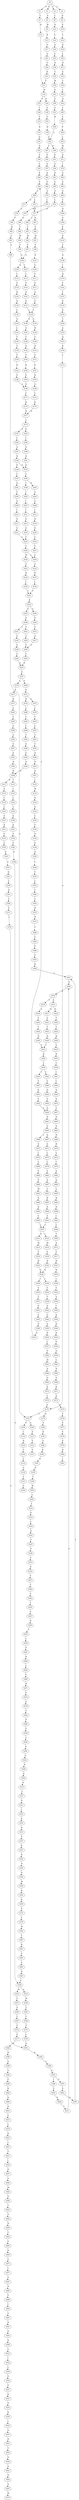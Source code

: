 strict digraph  {
	S0 -> S1 [ label = D ];
	S0 -> S2 [ label = S ];
	S0 -> S3 [ label = A ];
	S0 -> S4 [ label = G ];
	S1 -> S5 [ label = G ];
	S2 -> S6 [ label = N ];
	S3 -> S7 [ label = Y ];
	S4 -> S8 [ label = I ];
	S5 -> S9 [ label = M ];
	S6 -> S10 [ label = E ];
	S7 -> S11 [ label = H ];
	S8 -> S12 [ label = Q ];
	S9 -> S13 [ label = K ];
	S10 -> S14 [ label = L ];
	S11 -> S15 [ label = Y ];
	S12 -> S16 [ label = L ];
	S13 -> S17 [ label = V ];
	S14 -> S18 [ label = D ];
	S15 -> S19 [ label = W ];
	S16 -> S20 [ label = A ];
	S17 -> S21 [ label = A ];
	S18 -> S22 [ label = L ];
	S19 -> S23 [ label = S ];
	S19 -> S24 [ label = N ];
	S20 -> S25 [ label = Y ];
	S21 -> S26 [ label = Y ];
	S22 -> S27 [ label = H ];
	S23 -> S28 [ label = I ];
	S24 -> S29 [ label = V ];
	S25 -> S30 [ label = N ];
	S26 -> S31 [ label = H ];
	S27 -> S32 [ label = G ];
	S28 -> S33 [ label = V ];
	S29 -> S34 [ label = V ];
	S30 -> S35 [ label = Y ];
	S31 -> S15 [ label = Y ];
	S32 -> S36 [ label = C ];
	S33 -> S37 [ label = H ];
	S34 -> S38 [ label = H ];
	S35 -> S39 [ label = W ];
	S36 -> S40 [ label = L ];
	S37 -> S41 [ label = G ];
	S38 -> S42 [ label = G ];
	S39 -> S43 [ label = G ];
	S40 -> S44 [ label = Q ];
	S41 -> S45 [ label = Q ];
	S42 -> S46 [ label = H ];
	S42 -> S47 [ label = T ];
	S43 -> S48 [ label = V ];
	S44 -> S49 [ label = L ];
	S45 -> S50 [ label = S ];
	S46 -> S51 [ label = P ];
	S47 -> S52 [ label = P ];
	S48 -> S53 [ label = V ];
	S49 -> S54 [ label = Y ];
	S50 -> S55 [ label = S ];
	S51 -> S56 [ label = S ];
	S52 -> S57 [ label = S ];
	S53 -> S58 [ label = H ];
	S54 -> S59 [ label = P ];
	S55 -> S60 [ label = E ];
	S56 -> S61 [ label = D ];
	S57 -> S62 [ label = E ];
	S58 -> S42 [ label = G ];
	S59 -> S63 [ label = L ];
	S60 -> S64 [ label = S ];
	S61 -> S65 [ label = S ];
	S62 -> S66 [ label = S ];
	S63 -> S67 [ label = W ];
	S64 -> S68 [ label = A ];
	S65 -> S69 [ label = A ];
	S66 -> S70 [ label = S ];
	S67 -> S71 [ label = R ];
	S68 -> S72 [ label = L ];
	S68 -> S73 [ label = G ];
	S69 -> S74 [ label = L ];
	S70 -> S75 [ label = L ];
	S71 -> S76 [ label = I ];
	S72 -> S77 [ label = H ];
	S73 -> S78 [ label = E ];
	S74 -> S77 [ label = H ];
	S75 -> S79 [ label = H ];
	S76 -> S80 [ label = A ];
	S77 -> S81 [ label = R ];
	S77 -> S82 [ label = L ];
	S78 -> S83 [ label = P ];
	S79 -> S84 [ label = Q ];
	S80 -> S85 [ label = G ];
	S81 -> S86 [ label = V ];
	S82 -> S87 [ label = T ];
	S83 -> S88 [ label = K ];
	S84 -> S89 [ label = T ];
	S85 -> S90 [ label = G ];
	S86 -> S91 [ label = M ];
	S87 -> S92 [ label = M ];
	S88 -> S93 [ label = L ];
	S89 -> S94 [ label = M ];
	S90 -> S95 [ label = V ];
	S91 -> S96 [ label = F ];
	S92 -> S97 [ label = Y ];
	S93 -> S98 [ label = A ];
	S94 -> S99 [ label = Y ];
	S95 -> S100 [ label = N ];
	S96 -> S101 [ label = D ];
	S97 -> S102 [ label = Q ];
	S98 -> S103 [ label = A ];
	S99 -> S102 [ label = Q ];
	S100 -> S104 [ label = G ];
	S101 -> S105 [ label = S ];
	S102 -> S106 [ label = S ];
	S102 -> S107 [ label = T ];
	S103 -> S108 [ label = P ];
	S103 -> S109 [ label = A ];
	S104 -> S110 [ label = E ];
	S105 -> S111 [ label = V ];
	S106 -> S112 [ label = L ];
	S107 -> S113 [ label = L ];
	S108 -> S114 [ label = I ];
	S109 -> S115 [ label = S ];
	S110 -> S116 [ label = R ];
	S111 -> S117 [ label = G ];
	S112 -> S118 [ label = G ];
	S113 -> S119 [ label = G ];
	S114 -> S120 [ label = R ];
	S115 -> S121 [ label = V ];
	S116 -> S122 [ label = V ];
	S117 -> S123 [ label = Q ];
	S118 -> S124 [ label = H ];
	S119 -> S125 [ label = Q ];
	S120 -> S126 [ label = C ];
	S121 -> S127 [ label = V ];
	S122 -> S128 [ label = Q ];
	S123 -> S129 [ label = Q ];
	S124 -> S130 [ label = Q ];
	S125 -> S131 [ label = Q ];
	S126 -> S132 [ label = L ];
	S128 -> S133 [ label = I ];
	S129 -> S134 [ label = L ];
	S130 -> S135 [ label = L ];
	S131 -> S134 [ label = L ];
	S132 -> S136 [ label = G ];
	S133 -> S137 [ label = H ];
	S134 -> S138 [ label = E ];
	S134 -> S139 [ label = G ];
	S135 -> S140 [ label = A ];
	S136 -> S141 [ label = C ];
	S137 -> S142 [ label = V ];
	S138 -> S143 [ label = A ];
	S139 -> S144 [ label = W ];
	S140 -> S145 [ label = L ];
	S141 -> S146 [ label = S ];
	S142 -> S147 [ label = Y ];
	S143 -> S148 [ label = V ];
	S144 -> S149 [ label = V ];
	S145 -> S150 [ label = V ];
	S147 -> S151 [ label = Q ];
	S148 -> S152 [ label = Q ];
	S149 -> S153 [ label = H ];
	S150 -> S154 [ label = T ];
	S151 -> S155 [ label = E ];
	S152 -> S156 [ label = Y ];
	S153 -> S157 [ label = Y ];
	S154 -> S158 [ label = Y ];
	S155 -> S159 [ label = C ];
	S156 -> S160 [ label = K ];
	S157 -> S161 [ label = K ];
	S158 -> S162 [ label = K ];
	S159 -> S163 [ label = A ];
	S160 -> S164 [ label = S ];
	S161 -> S165 [ label = N ];
	S162 -> S166 [ label = S ];
	S163 -> S167 [ label = Q ];
	S164 -> S168 [ label = A ];
	S165 -> S169 [ label = A ];
	S166 -> S168 [ label = A ];
	S167 -> S170 [ label = K ];
	S168 -> S171 [ label = L ];
	S169 -> S172 [ label = L ];
	S170 -> S173 [ label = L ];
	S171 -> S174 [ label = K ];
	S172 -> S175 [ label = K ];
	S173 -> S176 [ label = A ];
	S174 -> S177 [ label = H ];
	S175 -> S177 [ label = H ];
	S176 -> S178 [ label = Q ];
	S176 -> S103 [ label = A ];
	S177 -> S179 [ label = L ];
	S178 -> S180 [ label = V ];
	S179 -> S181 [ label = P ];
	S179 -> S182 [ label = S ];
	S180 -> S183 [ label = N ];
	S181 -> S184 [ label = I ];
	S182 -> S185 [ label = I ];
	S183 -> S186 [ label = Y ];
	S184 -> S187 [ label = A ];
	S185 -> S188 [ label = A ];
	S186 -> S189 [ label = K ];
	S187 -> S190 [ label = Q ];
	S188 -> S191 [ label = Q ];
	S189 -> S192 [ label = D ];
	S190 -> S193 [ label = D ];
	S190 -> S194 [ label = E ];
	S191 -> S193 [ label = D ];
	S192 -> S195 [ label = A ];
	S193 -> S196 [ label = L ];
	S194 -> S197 [ label = L ];
	S195 -> S198 [ label = L ];
	S196 -> S199 [ label = L ];
	S196 -> S200 [ label = R ];
	S197 -> S201 [ label = Q ];
	S198 -> S202 [ label = M ];
	S199 -> S203 [ label = I ];
	S200 -> S204 [ label = V ];
	S201 -> S205 [ label = V ];
	S202 -> S206 [ label = L ];
	S203 -> S207 [ label = I ];
	S204 -> S208 [ label = S ];
	S205 -> S209 [ label = A ];
	S206 -> S210 [ label = L ];
	S207 -> S211 [ label = I ];
	S208 -> S212 [ label = I ];
	S209 -> S213 [ label = I ];
	S210 -> S214 [ label = P ];
	S211 -> S215 [ label = E ];
	S212 -> S216 [ label = D ];
	S213 -> S217 [ label = E ];
	S214 -> S218 [ label = L ];
	S215 -> S219 [ label = G ];
	S216 -> S220 [ label = G ];
	S217 -> S221 [ label = G ];
	S218 -> S222 [ label = A ];
	S219 -> S223 [ label = C ];
	S220 -> S224 [ label = C ];
	S221 -> S223 [ label = C ];
	S222 -> S225 [ label = T ];
	S223 -> S226 [ label = Y ];
	S224 -> S227 [ label = Y ];
	S225 -> S228 [ label = S ];
	S226 -> S229 [ label = L ];
	S226 -> S230 [ label = M ];
	S227 -> S229 [ label = L ];
	S228 -> S231 [ label = T ];
	S229 -> S232 [ label = Y ];
	S230 -> S233 [ label = Y ];
	S231 -> S234 [ label = N ];
	S232 -> S235 [ label = R ];
	S233 -> S236 [ label = R ];
	S234 -> S237 [ label = V ];
	S235 -> S238 [ label = I ];
	S236 -> S239 [ label = I ];
	S237 -> S240 [ label = Y ];
	S238 -> S241 [ label = F ];
	S239 -> S241 [ label = F ];
	S240 -> S242 [ label = V ];
	S241 -> S243 [ label = K ];
	S242 -> S244 [ label = T ];
	S243 -> S245 [ label = E ];
	S243 -> S246 [ label = D ];
	S244 -> S247 [ label = G ];
	S245 -> S248 [ label = F ];
	S246 -> S249 [ label = F ];
	S247 -> S250 [ label = H ];
	S248 -> S251 [ label = L ];
	S248 -> S252 [ label = V ];
	S249 -> S253 [ label = V ];
	S250 -> S254 [ label = Y ];
	S251 -> S255 [ label = A ];
	S252 -> S256 [ label = A ];
	S253 -> S257 [ label = A ];
	S254 -> S258 [ label = L ];
	S255 -> S259 [ label = A ];
	S256 -> S260 [ label = A ];
	S257 -> S260 [ label = A ];
	S258 -> S261 [ label = F ];
	S259 -> S262 [ label = C ];
	S260 -> S263 [ label = C ];
	S261 -> S264 [ label = H ];
	S262 -> S265 [ label = D ];
	S263 -> S265 [ label = D ];
	S264 -> S266 [ label = L ];
	S265 -> S267 [ label = A ];
	S266 -> S268 [ label = F ];
	S267 -> S269 [ label = P ];
	S267 -> S270 [ label = S ];
	S268 -> S271 [ label = R ];
	S269 -> S272 [ label = E ];
	S270 -> S273 [ label = E ];
	S271 -> S274 [ label = P ];
	S272 -> S275 [ label = Q ];
	S272 -> S276 [ label = R ];
	S273 -> S277 [ label = R ];
	S274 -> S278 [ label = F ];
	S275 -> S279 [ label = L ];
	S276 -> S280 [ label = L ];
	S277 -> S281 [ label = L ];
	S278 -> S282 [ label = V ];
	S279 -> S283 [ label = T ];
	S280 -> S284 [ label = T ];
	S281 -> S285 [ label = V ];
	S282 -> S286 [ label = P ];
	S283 -> S287 [ label = L ];
	S284 -> S288 [ label = L ];
	S285 -> S289 [ label = V ];
	S286 -> S290 [ label = V ];
	S287 -> S291 [ label = V ];
	S288 -> S292 [ label = T ];
	S289 -> S293 [ label = A ];
	S290 -> S294 [ label = C ];
	S291 -> S295 [ label = T ];
	S292 -> S296 [ label = S ];
	S293 -> S297 [ label = S ];
	S294 -> S298 [ label = Q ];
	S295 -> S299 [ label = Q ];
	S296 -> S300 [ label = S ];
	S297 -> S301 [ label = S ];
	S298 -> S302 [ label = E ];
	S299 -> S303 [ label = N ];
	S300 -> S304 [ label = N ];
	S301 -> S305 [ label = N ];
	S302 -> S306 [ label = N ];
	S303 -> S307 [ label = Q ];
	S304 -> S308 [ label = R ];
	S305 -> S308 [ label = R ];
	S306 -> S309 [ label = E ];
	S307 -> S310 [ label = L ];
	S308 -> S311 [ label = H ];
	S308 -> S312 [ label = T ];
	S309 -> S313 [ label = N ];
	S310 -> S314 [ label = M ];
	S311 -> S315 [ label = E ];
	S312 -> S316 [ label = L ];
	S313 -> S317 [ label = L ];
	S314 -> S318 [ label = N ];
	S315 -> S319 [ label = L ];
	S316 -> S320 [ label = L ];
	S317 -> S321 [ label = E ];
	S318 -> S322 [ label = E ];
	S319 -> S323 [ label = L ];
	S320 -> S324 [ label = L ];
	S321 -> S325 [ label = I ];
	S322 -> S326 [ label = L ];
	S323 -> S327 [ label = G ];
	S324 -> S328 [ label = E ];
	S325 -> S329 [ label = E ];
	S326 -> S330 [ label = V ];
	S327 -> S331 [ label = E ];
	S328 -> S332 [ label = E ];
	S329 -> S333 [ label = N ];
	S330 -> S334 [ label = Q ];
	S331 -> S335 [ label = F ];
	S332 -> S336 [ label = F ];
	S333 -> S337 [ label = V ];
	S334 -> S338 [ label = S ];
	S335 -> S339 [ label = V ];
	S336 -> S340 [ label = V ];
	S337 -> S341 [ label = K ];
	S338 -> S342 [ label = Q ];
	S339 -> S343 [ label = E ];
	S340 -> S344 [ label = D ];
	S341 -> S345 [ label = N ];
	S342 -> S346 [ label = L ];
	S343 -> S347 [ label = S ];
	S344 -> S348 [ label = S ];
	S345 -> S349 [ label = N ];
	S346 -> S350 [ label = V ];
	S347 -> S351 [ label = Q ];
	S348 -> S352 [ label = M ];
	S348 -> S353 [ label = Q ];
	S349 -> S354 [ label = D ];
	S350 -> S355 [ label = L ];
	S351 -> S356 [ label = L ];
	S352 -> S357 [ label = L ];
	S353 -> S358 [ label = M ];
	S354 -> S359 [ label = W ];
	S355 -> S360 [ label = L ];
	S356 -> S361 [ label = S ];
	S357 -> S362 [ label = V ];
	S358 -> S363 [ label = T ];
	S359 -> S364 [ label = R ];
	S360 -> S365 [ label = L ];
	S361 -> S366 [ label = L ];
	S362 -> S367 [ label = L ];
	S363 -> S368 [ label = L ];
	S364 -> S369 [ label = K ];
	S365 -> S370 [ label = H ];
	S366 -> S371 [ label = V ];
	S367 -> S372 [ label = V ];
	S368 -> S373 [ label = V ];
	S369 -> S374 [ label = S ];
	S370 -> S375 [ label = H ];
	S371 -> S376 [ label = L ];
	S372 -> S377 [ label = F ];
	S373 -> S378 [ label = L ];
	S374 -> S379 [ label = C ];
	S375 -> S380 [ label = T ];
	S376 -> S381 [ label = S ];
	S377 -> S382 [ label = R ];
	S378 -> S381 [ label = S ];
	S379 -> S383 [ label = M ];
	S380 -> S384 [ label = Y ];
	S381 -> S385 [ label = H ];
	S382 -> S386 [ label = H ];
	S383 -> S387 [ label = T ];
	S384 -> S388 [ label = F ];
	S385 -> S389 [ label = A ];
	S386 -> S390 [ label = S ];
	S387 -> S391 [ label = R ];
	S388 -> S392 [ label = V ];
	S389 -> S393 [ label = Q ];
	S390 -> S394 [ label = S ];
	S391 -> S395 [ label = F ];
	S392 -> S396 [ label = K ];
	S393 -> S397 [ label = F ];
	S393 -> S398 [ label = I ];
	S394 -> S399 [ label = F ];
	S395 -> S400 [ label = V ];
	S396 -> S401 [ label = V ];
	S397 -> S402 [ label = V ];
	S398 -> S403 [ label = V ];
	S399 -> S404 [ label = R ];
	S400 -> S405 [ label = D ];
	S401 -> S406 [ label = E ];
	S402 -> S407 [ label = K ];
	S403 -> S408 [ label = K ];
	S404 -> S409 [ label = Q ];
	S405 -> S348 [ label = S ];
	S406 -> S410 [ label = D ];
	S407 -> S401 [ label = V ];
	S408 -> S411 [ label = V ];
	S409 -> S412 [ label = N ];
	S410 -> S413 [ label = S ];
	S410 -> S414 [ label = T ];
	S411 -> S406 [ label = E ];
	S412 -> S415 [ label = G ];
	S413 -> S416 [ label = N ];
	S413 -> S417 [ label = H ];
	S414 -> S418 [ label = S ];
	S415 -> S419 [ label = L ];
	S416 -> S420 [ label = T ];
	S417 -> S421 [ label = V ];
	S418 -> S422 [ label = V ];
	S419 -> S423 [ label = K ];
	S420 -> S424 [ label = T ];
	S421 -> S425 [ label = T ];
	S422 -> S426 [ label = T ];
	S423 -> S427 [ label = L ];
	S424 -> S428 [ label = H ];
	S425 -> S429 [ label = Q ];
	S426 -> S430 [ label = Q ];
	S427 -> S431 [ label = V ];
	S428 -> S432 [ label = V ];
	S429 -> S433 [ label = V ];
	S430 -> S433 [ label = V ];
	S431 -> S434 [ label = I ];
	S432 -> S435 [ label = K ];
	S433 -> S436 [ label = R ];
	S434 -> S437 [ label = D ];
	S435 -> S438 [ label = L ];
	S436 -> S439 [ label = L ];
	S437 -> S440 [ label = S ];
	S438 -> S441 [ label = I ];
	S439 -> S442 [ label = S ];
	S439 -> S443 [ label = T ];
	S440 -> S444 [ label = M ];
	S441 -> S445 [ label = I ];
	S442 -> S446 [ label = V ];
	S443 -> S447 [ label = V ];
	S444 -> S448 [ label = E ];
	S445 -> S449 [ label = D ];
	S446 -> S450 [ label = D ];
	S447 -> S451 [ label = D ];
	S448 -> S452 [ label = T ];
	S449 -> S453 [ label = S ];
	S450 -> S454 [ label = S ];
	S451 -> S455 [ label = S ];
	S452 -> S456 [ label = S ];
	S453 -> S457 [ label = Y ];
	S454 -> S458 [ label = G ];
	S455 -> S458 [ label = G ];
	S456 -> S459 [ label = N ];
	S457 -> S460 [ label = N ];
	S458 -> S461 [ label = N ];
	S459 -> S462 [ label = Y ];
	S460 -> S463 [ label = G ];
	S461 -> S464 [ label = G ];
	S462 -> S465 [ label = F ];
	S463 -> S466 [ label = N ];
	S464 -> S467 [ label = Q ];
	S464 -> S468 [ label = L ];
	S465 -> S469 [ label = R ];
	S466 -> S470 [ label = N ];
	S467 -> S471 [ label = A ];
	S468 -> S472 [ label = A ];
	S469 -> S473 [ label = S ];
	S470 -> S474 [ label = L ];
	S471 -> S475 [ label = L ];
	S472 -> S476 [ label = L ];
	S473 -> S477 [ label = I ];
	S474 -> S478 [ label = L ];
	S475 -> S479 [ label = L ];
	S476 -> S480 [ label = L ];
	S477 -> S481 [ label = S ];
	S478 -> S482 [ label = A ];
	S479 -> S483 [ label = A ];
	S480 -> S484 [ label = S ];
	S481 -> S485 [ label = D ];
	S482 -> S486 [ label = Q ];
	S483 -> S487 [ label = E ];
	S484 -> S488 [ label = E ];
	S485 -> S489 [ label = V ];
	S486 -> S490 [ label = L ];
	S487 -> S491 [ label = L ];
	S488 -> S492 [ label = M ];
	S489 -> S493 [ label = I ];
	S490 -> S494 [ label = H ];
	S491 -> S495 [ label = R ];
	S492 -> S496 [ label = R ];
	S493 -> S497 [ label = V ];
	S494 -> S498 [ label = R ];
	S495 -> S499 [ label = Q ];
	S496 -> S500 [ label = Q ];
	S497 -> S501 [ label = N ];
	S498 -> S502 [ label = I ];
	S499 -> S503 [ label = V ];
	S500 -> S504 [ label = V ];
	S501 -> S505 [ label = K ];
	S502 -> S506 [ label = L ];
	S503 -> S507 [ label = L ];
	S504 -> S507 [ label = L ];
	S505 -> S508 [ label = D ];
	S506 -> S509 [ label = T ];
	S507 -> S510 [ label = I ];
	S507 -> S511 [ label = N ];
	S508 -> S512 [ label = G ];
	S509 -> S513 [ label = A ];
	S510 -> S514 [ label = M ];
	S511 -> S515 [ label = M ];
	S512 -> S516 [ label = I ];
	S513 -> S517 [ label = T ];
	S514 -> S518 [ label = S ];
	S515 -> S519 [ label = S ];
	S516 -> S520 [ label = L ];
	S517 -> S521 [ label = H ];
	S518 -> S522 [ label = H ];
	S519 -> S523 [ label = H ];
	S520 -> S524 [ label = E ];
	S521 -> S525 [ label = N ];
	S522 -> S526 [ label = N ];
	S523 -> S526 [ label = N ];
	S524 -> S527 [ label = E ];
	S525 -> S528 [ label = I ];
	S526 -> S529 [ label = I ];
	S526 -> S530 [ label = L ];
	S527 -> S531 [ label = K ];
	S528 -> S532 [ label = T ];
	S529 -> S533 [ label = V ];
	S530 -> S534 [ label = V ];
	S531 -> S535 [ label = D ];
	S532 -> S536 [ label = A ];
	S533 -> S537 [ label = T ];
	S534 -> S538 [ label = T ];
	S535 -> S539 [ label = K ];
	S536 -> S540 [ label = I ];
	S537 -> S541 [ label = G ];
	S538 -> S542 [ label = A ];
	S539 -> S543 [ label = I ];
	S540 -> S544 [ label = A ];
	S541 -> S545 [ label = S ];
	S542 -> S546 [ label = G ];
	S543 -> S547 [ label = S ];
	S544 -> S548 [ label = N ];
	S545 -> S549 [ label = S ];
	S546 -> S550 [ label = A ];
	S547 -> S551 [ label = N ];
	S548 -> S552 [ label = E ];
	S549 -> S553 [ label = E ];
	S550 -> S554 [ label = D ];
	S551 -> S555 [ label = T ];
	S552 -> S556 [ label = P ];
	S553 -> S64 [ label = S ];
	S554 -> S557 [ label = L ];
	S555 -> S558 [ label = S ];
	S556 -> S559 [ label = S ];
	S557 -> S560 [ label = V ];
	S558 -> S561 [ label = A ];
	S559 -> S562 [ label = L ];
	S560 -> S563 [ label = M ];
	S561 -> S564 [ label = N ];
	S562 -> S565 [ label = D ];
	S563 -> S566 [ label = D ];
	S564 -> S567 [ label = A ];
	S565 -> S568 [ label = S ];
	S566 -> S569 [ label = Q ];
	S567 -> S570 [ label = M ];
	S568 -> S571 [ label = K ];
	S569 -> S572 [ label = K ];
	S571 -> S573 [ label = Q ];
	S572 -> S574 [ label = L ];
	S573 -> S575 [ label = A ];
	S574 -> S176 [ label = A ];
	S575 -> S576 [ label = T ];
	S576 -> S577 [ label = P ];
	S577 -> S578 [ label = V ];
	S578 -> S579 [ label = F ];
	S579 -> S580 [ label = R ];
	S580 -> S581 [ label = L ];
}
